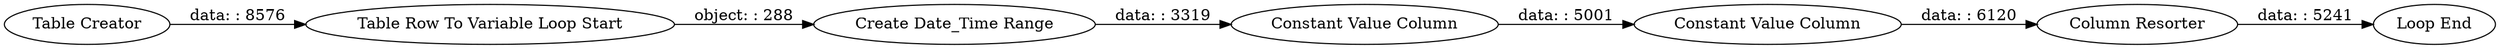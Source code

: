 digraph {
	"-4447692607783544251_76" [label="Constant Value Column"]
	"-4447692607783544251_72" [label="Table Creator"]
	"-4447692607783544251_78" [label="Loop End"]
	"-4447692607783544251_75" [label="Constant Value Column"]
	"-4447692607783544251_73" [label="Table Row To Variable Loop Start"]
	"-4447692607783544251_74" [label="Create Date_Time Range"]
	"-4447692607783544251_77" [label="Column Resorter"]
	"-4447692607783544251_73" -> "-4447692607783544251_74" [label="object: : 288"]
	"-4447692607783544251_77" -> "-4447692607783544251_78" [label="data: : 5241"]
	"-4447692607783544251_76" -> "-4447692607783544251_77" [label="data: : 6120"]
	"-4447692607783544251_74" -> "-4447692607783544251_75" [label="data: : 3319"]
	"-4447692607783544251_72" -> "-4447692607783544251_73" [label="data: : 8576"]
	"-4447692607783544251_75" -> "-4447692607783544251_76" [label="data: : 5001"]
	rankdir=LR
}
